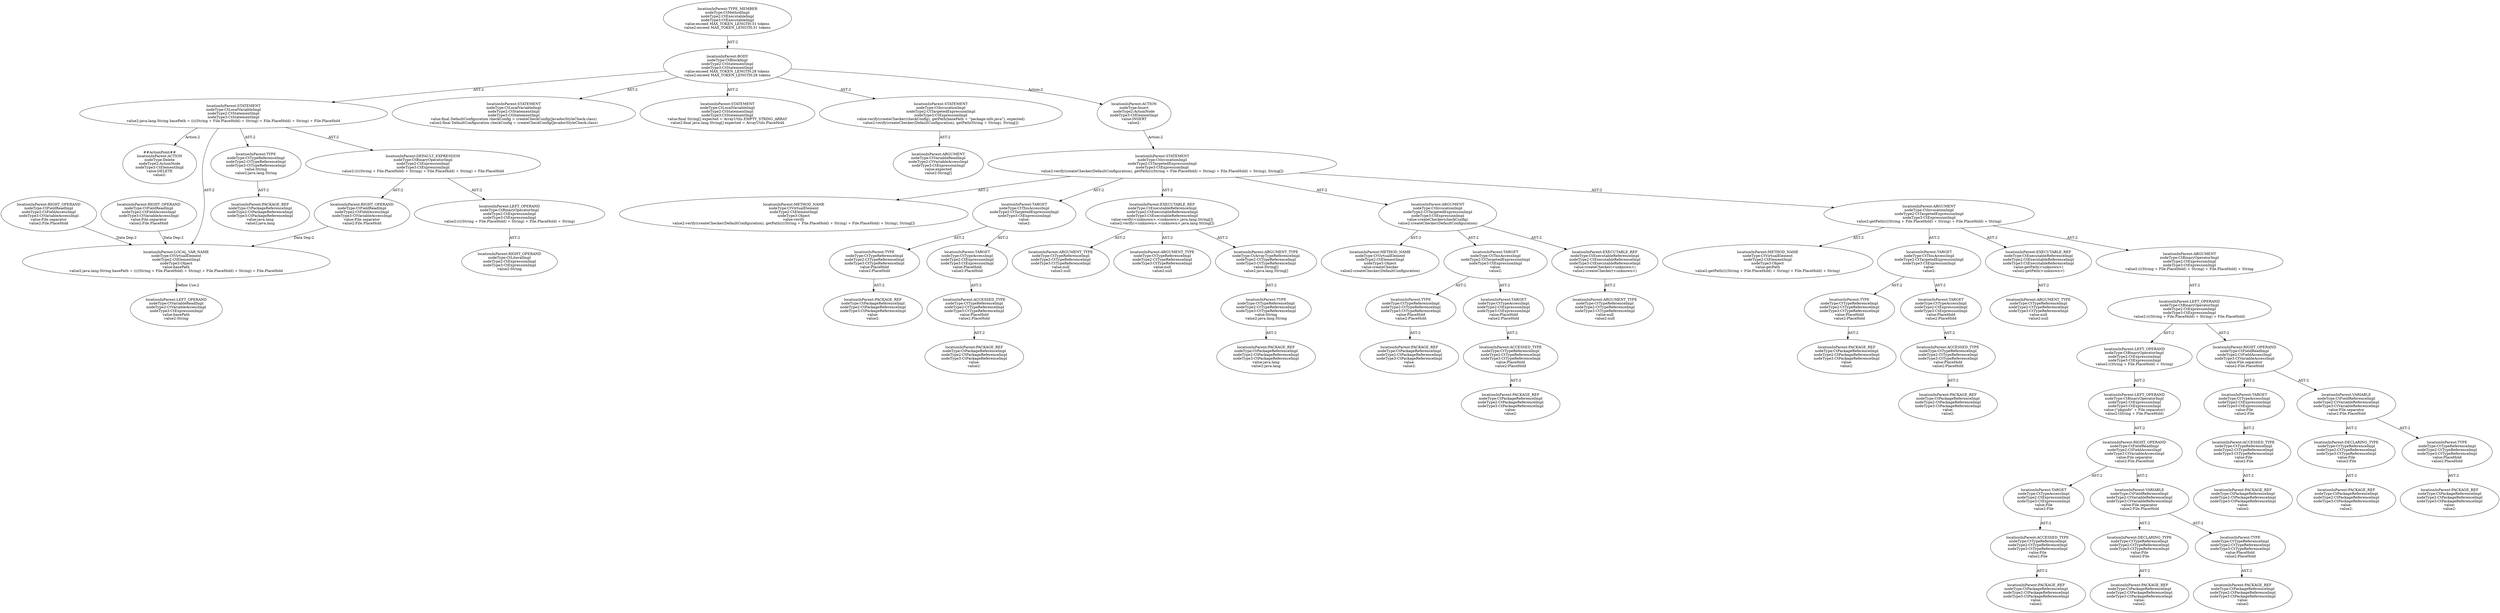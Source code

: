 digraph "Pattern" {
0 [label="##ActionPoint##
locationInParent:ACTION
nodeType:Delete
nodeType2:ActionNode
nodeType3:CtElementImpl
value:DELETE
value2:" shape=ellipse]
1 [label="locationInParent:STATEMENT
nodeType:CtLocalVariableImpl
nodeType2:CtStatementImpl
nodeType3:CtStatementImpl
value2:java.lang.String basePath = ((((String + File.PlaceHold) + String) + File.PlaceHold) + String) + File.PlaceHold" shape=ellipse]
2 [label="locationInParent:BODY
nodeType:CtBlockImpl
nodeType2:CtStatementImpl
nodeType3:CtStatementImpl
value:exceed MAX_TOKEN_LENGTH:28 tokens
value2:exceed MAX_TOKEN_LENGTH:28 tokens" shape=ellipse]
3 [label="locationInParent:TYPE_MEMBER
nodeType:CtMethodImpl
nodeType2:CtExecutableImpl
nodeType3:CtExecutableImpl
value:exceed MAX_TOKEN_LENGTH:31 tokens
value2:exceed MAX_TOKEN_LENGTH:31 tokens" shape=ellipse]
4 [label="locationInParent:STATEMENT
nodeType:CtLocalVariableImpl
nodeType2:CtStatementImpl
nodeType3:CtStatementImpl
value:final DefaultConfiguration checkConfig = createCheckConfig(JavadocStyleCheck.class)
value2:final DefaultConfiguration checkConfig = createCheckConfig(JavadocStyleCheck.class)" shape=ellipse]
5 [label="locationInParent:STATEMENT
nodeType:CtLocalVariableImpl
nodeType2:CtStatementImpl
nodeType3:CtStatementImpl
value:final String[] expected = ArrayUtils.EMPTY_STRING_ARRAY
value2:final java.lang.String[] expected = ArrayUtils.PlaceHold" shape=ellipse]
6 [label="locationInParent:STATEMENT
nodeType:CtInvocationImpl
nodeType2:CtTargetedExpressionImpl
nodeType3:CtExpressionImpl
value:verify(createChecker(checkConfig), getPath(basePath + \"package-info.java\"), expected)
value2:verify(createChecker(DefaultConfiguration), getPath(String + String), String[])" shape=ellipse]
7 [label="locationInParent:ACTION
nodeType:Insert
nodeType2:ActionNode
nodeType3:CtElementImpl
value:INSERT
value2:" shape=ellipse]
8 [label="locationInParent:STATEMENT
nodeType:CtInvocationImpl
nodeType2:CtTargetedExpressionImpl
nodeType3:CtExpressionImpl
value2:verify(createChecker(DefaultConfiguration), getPath((((String + File.PlaceHold) + String) + File.PlaceHold) + String), String[])" shape=ellipse]
9 [label="locationInParent:METHOD_NAME
nodeType:CtVirtualElement
nodeType2:CtElementImpl
nodeType3:Object
value:verify
value2:verify(createChecker(DefaultConfiguration), getPath((((String + File.PlaceHold) + String) + File.PlaceHold) + String), String[])" shape=ellipse]
10 [label="locationInParent:TARGET
nodeType:CtThisAccessImpl
nodeType2:CtTargetedExpressionImpl
nodeType3:CtExpressionImpl
value:
value2:" shape=ellipse]
11 [label="locationInParent:TYPE
nodeType:CtTypeReferenceImpl
nodeType2:CtTypeReferenceImpl
nodeType3:CtTypeReferenceImpl
value:PlaceHold
value2:PlaceHold" shape=ellipse]
12 [label="locationInParent:PACKAGE_REF
nodeType:CtPackageReferenceImpl
nodeType2:CtPackageReferenceImpl
nodeType3:CtPackageReferenceImpl
value:
value2:" shape=ellipse]
13 [label="locationInParent:TARGET
nodeType:CtTypeAccessImpl
nodeType2:CtExpressionImpl
nodeType3:CtExpressionImpl
value:PlaceHold
value2:PlaceHold" shape=ellipse]
14 [label="locationInParent:ACCESSED_TYPE
nodeType:CtTypeReferenceImpl
nodeType2:CtTypeReferenceImpl
nodeType3:CtTypeReferenceImpl
value:PlaceHold
value2:PlaceHold" shape=ellipse]
15 [label="locationInParent:PACKAGE_REF
nodeType:CtPackageReferenceImpl
nodeType2:CtPackageReferenceImpl
nodeType3:CtPackageReferenceImpl
value:
value2:" shape=ellipse]
16 [label="locationInParent:EXECUTABLE_REF
nodeType:CtExecutableReferenceImpl
nodeType2:CtExecutableReferenceImpl
nodeType3:CtExecutableReferenceImpl
value:verify(<unknown>,<unknown>,java.lang.String[])
value2:verify(<unknown>,<unknown>,java.lang.String[])" shape=ellipse]
17 [label="locationInParent:ARGUMENT_TYPE
nodeType:CtTypeReferenceImpl
nodeType2:CtTypeReferenceImpl
nodeType3:CtTypeReferenceImpl
value:null
value2:null" shape=ellipse]
18 [label="locationInParent:ARGUMENT_TYPE
nodeType:CtTypeReferenceImpl
nodeType2:CtTypeReferenceImpl
nodeType3:CtTypeReferenceImpl
value:null
value2:null" shape=ellipse]
19 [label="locationInParent:ARGUMENT_TYPE
nodeType:CtArrayTypeReferenceImpl
nodeType2:CtTypeReferenceImpl
nodeType3:CtTypeReferenceImpl
value:String[]
value2:java.lang.String[]" shape=ellipse]
20 [label="locationInParent:TYPE
nodeType:CtTypeReferenceImpl
nodeType2:CtTypeReferenceImpl
nodeType3:CtTypeReferenceImpl
value:String
value2:java.lang.String" shape=ellipse]
21 [label="locationInParent:PACKAGE_REF
nodeType:CtPackageReferenceImpl
nodeType2:CtPackageReferenceImpl
nodeType3:CtPackageReferenceImpl
value:java.lang
value2:java.lang" shape=ellipse]
22 [label="locationInParent:ARGUMENT
nodeType:CtInvocationImpl
nodeType2:CtTargetedExpressionImpl
nodeType3:CtExpressionImpl
value:createChecker(checkConfig)
value2:createChecker(DefaultConfiguration)" shape=ellipse]
23 [label="locationInParent:METHOD_NAME
nodeType:CtVirtualElement
nodeType2:CtElementImpl
nodeType3:Object
value:createChecker
value2:createChecker(DefaultConfiguration)" shape=ellipse]
24 [label="locationInParent:TARGET
nodeType:CtThisAccessImpl
nodeType2:CtTargetedExpressionImpl
nodeType3:CtExpressionImpl
value:
value2:" shape=ellipse]
25 [label="locationInParent:TYPE
nodeType:CtTypeReferenceImpl
nodeType2:CtTypeReferenceImpl
nodeType3:CtTypeReferenceImpl
value:PlaceHold
value2:PlaceHold" shape=ellipse]
26 [label="locationInParent:PACKAGE_REF
nodeType:CtPackageReferenceImpl
nodeType2:CtPackageReferenceImpl
nodeType3:CtPackageReferenceImpl
value:
value2:" shape=ellipse]
27 [label="locationInParent:TARGET
nodeType:CtTypeAccessImpl
nodeType2:CtExpressionImpl
nodeType3:CtExpressionImpl
value:PlaceHold
value2:PlaceHold" shape=ellipse]
28 [label="locationInParent:ACCESSED_TYPE
nodeType:CtTypeReferenceImpl
nodeType2:CtTypeReferenceImpl
nodeType3:CtTypeReferenceImpl
value:PlaceHold
value2:PlaceHold" shape=ellipse]
29 [label="locationInParent:PACKAGE_REF
nodeType:CtPackageReferenceImpl
nodeType2:CtPackageReferenceImpl
nodeType3:CtPackageReferenceImpl
value:
value2:" shape=ellipse]
30 [label="locationInParent:EXECUTABLE_REF
nodeType:CtExecutableReferenceImpl
nodeType2:CtExecutableReferenceImpl
nodeType3:CtExecutableReferenceImpl
value:createChecker(<unknown>)
value2:createChecker(<unknown>)" shape=ellipse]
31 [label="locationInParent:ARGUMENT_TYPE
nodeType:CtTypeReferenceImpl
nodeType2:CtTypeReferenceImpl
nodeType3:CtTypeReferenceImpl
value:null
value2:null" shape=ellipse]
32 [label="locationInParent:ARGUMENT
nodeType:CtInvocationImpl
nodeType2:CtTargetedExpressionImpl
nodeType3:CtExpressionImpl
value2:getPath((((String + File.PlaceHold) + String) + File.PlaceHold) + String)" shape=ellipse]
33 [label="locationInParent:METHOD_NAME
nodeType:CtVirtualElement
nodeType2:CtElementImpl
nodeType3:Object
value:getPath
value2:getPath((((String + File.PlaceHold) + String) + File.PlaceHold) + String)" shape=ellipse]
34 [label="locationInParent:TARGET
nodeType:CtThisAccessImpl
nodeType2:CtTargetedExpressionImpl
nodeType3:CtExpressionImpl
value:
value2:" shape=ellipse]
35 [label="locationInParent:TYPE
nodeType:CtTypeReferenceImpl
nodeType2:CtTypeReferenceImpl
nodeType3:CtTypeReferenceImpl
value:PlaceHold
value2:PlaceHold" shape=ellipse]
36 [label="locationInParent:PACKAGE_REF
nodeType:CtPackageReferenceImpl
nodeType2:CtPackageReferenceImpl
nodeType3:CtPackageReferenceImpl
value:
value2:" shape=ellipse]
37 [label="locationInParent:TARGET
nodeType:CtTypeAccessImpl
nodeType2:CtExpressionImpl
nodeType3:CtExpressionImpl
value:PlaceHold
value2:PlaceHold" shape=ellipse]
38 [label="locationInParent:ACCESSED_TYPE
nodeType:CtTypeReferenceImpl
nodeType2:CtTypeReferenceImpl
nodeType3:CtTypeReferenceImpl
value:PlaceHold
value2:PlaceHold" shape=ellipse]
39 [label="locationInParent:PACKAGE_REF
nodeType:CtPackageReferenceImpl
nodeType2:CtPackageReferenceImpl
nodeType3:CtPackageReferenceImpl
value:
value2:" shape=ellipse]
40 [label="locationInParent:EXECUTABLE_REF
nodeType:CtExecutableReferenceImpl
nodeType2:CtExecutableReferenceImpl
nodeType3:CtExecutableReferenceImpl
value:getPath(<unknown>)
value2:getPath(<unknown>)" shape=ellipse]
41 [label="locationInParent:ARGUMENT_TYPE
nodeType:CtTypeReferenceImpl
nodeType2:CtTypeReferenceImpl
nodeType3:CtTypeReferenceImpl
value:null
value2:null" shape=ellipse]
42 [label="locationInParent:ARGUMENT
nodeType:CtBinaryOperatorImpl
nodeType2:CtExpressionImpl
nodeType3:CtExpressionImpl
value2:(((String + File.PlaceHold) + String) + File.PlaceHold) + String" shape=ellipse]
43 [label="locationInParent:LEFT_OPERAND
nodeType:CtBinaryOperatorImpl
nodeType2:CtExpressionImpl
nodeType3:CtExpressionImpl
value2:(((String + File.PlaceHold) + String) + File.PlaceHold)" shape=ellipse]
44 [label="locationInParent:LEFT_OPERAND
nodeType:CtBinaryOperatorImpl
nodeType2:CtExpressionImpl
nodeType3:CtExpressionImpl
value2:((String + File.PlaceHold) + String)" shape=ellipse]
45 [label="locationInParent:LEFT_OPERAND
nodeType:CtBinaryOperatorImpl
nodeType2:CtExpressionImpl
nodeType3:CtExpressionImpl
value:(\"pkginfo\" + File.separator)
value2:(String + File.PlaceHold)" shape=ellipse]
46 [label="locationInParent:RIGHT_OPERAND
nodeType:CtFieldReadImpl
nodeType2:CtFieldAccessImpl
nodeType3:CtVariableAccessImpl
value:File.separator
value2:File.PlaceHold" shape=ellipse]
47 [label="locationInParent:TARGET
nodeType:CtTypeAccessImpl
nodeType2:CtExpressionImpl
nodeType3:CtExpressionImpl
value:File
value2:File" shape=ellipse]
48 [label="locationInParent:ACCESSED_TYPE
nodeType:CtTypeReferenceImpl
nodeType2:CtTypeReferenceImpl
nodeType3:CtTypeReferenceImpl
value:File
value2:File" shape=ellipse]
49 [label="locationInParent:PACKAGE_REF
nodeType:CtPackageReferenceImpl
nodeType2:CtPackageReferenceImpl
nodeType3:CtPackageReferenceImpl
value:
value2:" shape=ellipse]
50 [label="locationInParent:VARIABLE
nodeType:CtFieldReferenceImpl
nodeType2:CtVariableReferenceImpl
nodeType3:CtVariableReferenceImpl
value:File.separator
value2:File.PlaceHold" shape=ellipse]
51 [label="locationInParent:DECLARING_TYPE
nodeType:CtTypeReferenceImpl
nodeType2:CtTypeReferenceImpl
nodeType3:CtTypeReferenceImpl
value:File
value2:File" shape=ellipse]
52 [label="locationInParent:PACKAGE_REF
nodeType:CtPackageReferenceImpl
nodeType2:CtPackageReferenceImpl
nodeType3:CtPackageReferenceImpl
value:
value2:" shape=ellipse]
53 [label="locationInParent:TYPE
nodeType:CtTypeReferenceImpl
nodeType2:CtTypeReferenceImpl
nodeType3:CtTypeReferenceImpl
value:PlaceHold
value2:PlaceHold" shape=ellipse]
54 [label="locationInParent:PACKAGE_REF
nodeType:CtPackageReferenceImpl
nodeType2:CtPackageReferenceImpl
nodeType3:CtPackageReferenceImpl
value:
value2:" shape=ellipse]
55 [label="locationInParent:RIGHT_OPERAND
nodeType:CtFieldReadImpl
nodeType2:CtFieldAccessImpl
nodeType3:CtVariableAccessImpl
value:File.separator
value2:File.PlaceHold" shape=ellipse]
56 [label="locationInParent:TARGET
nodeType:CtTypeAccessImpl
nodeType2:CtExpressionImpl
nodeType3:CtExpressionImpl
value:File
value2:File" shape=ellipse]
57 [label="locationInParent:ACCESSED_TYPE
nodeType:CtTypeReferenceImpl
nodeType2:CtTypeReferenceImpl
nodeType3:CtTypeReferenceImpl
value:File
value2:File" shape=ellipse]
58 [label="locationInParent:PACKAGE_REF
nodeType:CtPackageReferenceImpl
nodeType2:CtPackageReferenceImpl
nodeType3:CtPackageReferenceImpl
value:
value2:" shape=ellipse]
59 [label="locationInParent:VARIABLE
nodeType:CtFieldReferenceImpl
nodeType2:CtVariableReferenceImpl
nodeType3:CtVariableReferenceImpl
value:File.separator
value2:File.PlaceHold" shape=ellipse]
60 [label="locationInParent:DECLARING_TYPE
nodeType:CtTypeReferenceImpl
nodeType2:CtTypeReferenceImpl
nodeType3:CtTypeReferenceImpl
value:File
value2:File" shape=ellipse]
61 [label="locationInParent:PACKAGE_REF
nodeType:CtPackageReferenceImpl
nodeType2:CtPackageReferenceImpl
nodeType3:CtPackageReferenceImpl
value:
value2:" shape=ellipse]
62 [label="locationInParent:TYPE
nodeType:CtTypeReferenceImpl
nodeType2:CtTypeReferenceImpl
nodeType3:CtTypeReferenceImpl
value:PlaceHold
value2:PlaceHold" shape=ellipse]
63 [label="locationInParent:PACKAGE_REF
nodeType:CtPackageReferenceImpl
nodeType2:CtPackageReferenceImpl
nodeType3:CtPackageReferenceImpl
value:
value2:" shape=ellipse]
64 [label="locationInParent:RIGHT_OPERAND
nodeType:CtLiteralImpl
nodeType2:CtExpressionImpl
nodeType3:CtExpressionImpl
value2:String" shape=ellipse]
65 [label="locationInParent:ARGUMENT
nodeType:CtVariableReadImpl
nodeType2:CtVariableAccessImpl
nodeType3:CtExpressionImpl
value:expected
value2:String[]" shape=ellipse]
66 [label="locationInParent:LOCAL_VAR_NAME
nodeType:CtVirtualElement
nodeType2:CtElementImpl
nodeType3:Object
value:basePath
value2:java.lang.String basePath = ((((String + File.PlaceHold) + String) + File.PlaceHold) + String) + File.PlaceHold" shape=ellipse]
67 [label="locationInParent:RIGHT_OPERAND
nodeType:CtFieldReadImpl
nodeType2:CtFieldAccessImpl
nodeType3:CtVariableAccessImpl
value:File.separator
value2:File.PlaceHold" shape=ellipse]
68 [label="locationInParent:RIGHT_OPERAND
nodeType:CtFieldReadImpl
nodeType2:CtFieldAccessImpl
nodeType3:CtVariableAccessImpl
value:File.separator
value2:File.PlaceHold" shape=ellipse]
69 [label="locationInParent:RIGHT_OPERAND
nodeType:CtFieldReadImpl
nodeType2:CtFieldAccessImpl
nodeType3:CtVariableAccessImpl
value:File.separator
value2:File.PlaceHold" shape=ellipse]
70 [label="locationInParent:LEFT_OPERAND
nodeType:CtVariableReadImpl
nodeType2:CtVariableAccessImpl
nodeType3:CtExpressionImpl
value:basePath
value2:String" shape=ellipse]
71 [label="locationInParent:TYPE
nodeType:CtTypeReferenceImpl
nodeType2:CtTypeReferenceImpl
nodeType3:CtTypeReferenceImpl
value:String
value2:java.lang.String" shape=ellipse]
72 [label="locationInParent:PACKAGE_REF
nodeType:CtPackageReferenceImpl
nodeType2:CtPackageReferenceImpl
nodeType3:CtPackageReferenceImpl
value:java.lang
value2:java.lang" shape=ellipse]
73 [label="locationInParent:DEFAULT_EXPRESSION
nodeType:CtBinaryOperatorImpl
nodeType2:CtExpressionImpl
nodeType3:CtExpressionImpl
value2:((((String + File.PlaceHold) + String) + File.PlaceHold) + String) + File.PlaceHold" shape=ellipse]
74 [label="locationInParent:LEFT_OPERAND
nodeType:CtBinaryOperatorImpl
nodeType2:CtExpressionImpl
nodeType3:CtExpressionImpl
value2:((((String + File.PlaceHold) + String) + File.PlaceHold) + String)" shape=ellipse]
1 -> 0 [label="Action:2"];
1 -> 66 [label="AST:2"];
1 -> 71 [label="AST:2"];
1 -> 73 [label="AST:2"];
2 -> 1 [label="AST:2"];
2 -> 4 [label="AST:2"];
2 -> 5 [label="AST:2"];
2 -> 6 [label="AST:2"];
2 -> 7 [label="Action:2"];
3 -> 2 [label="AST:2"];
6 -> 65 [label="AST:2"];
7 -> 8 [label="Action:2"];
8 -> 9 [label="AST:2"];
8 -> 10 [label="AST:2"];
8 -> 16 [label="AST:2"];
8 -> 22 [label="AST:2"];
8 -> 32 [label="AST:2"];
10 -> 11 [label="AST:2"];
10 -> 13 [label="AST:2"];
11 -> 12 [label="AST:2"];
13 -> 14 [label="AST:2"];
14 -> 15 [label="AST:2"];
16 -> 17 [label="AST:2"];
16 -> 18 [label="AST:2"];
16 -> 19 [label="AST:2"];
19 -> 20 [label="AST:2"];
20 -> 21 [label="AST:2"];
22 -> 23 [label="AST:2"];
22 -> 24 [label="AST:2"];
22 -> 30 [label="AST:2"];
24 -> 25 [label="AST:2"];
24 -> 27 [label="AST:2"];
25 -> 26 [label="AST:2"];
27 -> 28 [label="AST:2"];
28 -> 29 [label="AST:2"];
30 -> 31 [label="AST:2"];
32 -> 33 [label="AST:2"];
32 -> 34 [label="AST:2"];
32 -> 40 [label="AST:2"];
32 -> 42 [label="AST:2"];
34 -> 35 [label="AST:2"];
34 -> 37 [label="AST:2"];
35 -> 36 [label="AST:2"];
37 -> 38 [label="AST:2"];
38 -> 39 [label="AST:2"];
40 -> 41 [label="AST:2"];
42 -> 43 [label="AST:2"];
43 -> 44 [label="AST:2"];
43 -> 55 [label="AST:2"];
44 -> 45 [label="AST:2"];
45 -> 46 [label="AST:2"];
46 -> 47 [label="AST:2"];
46 -> 50 [label="AST:2"];
47 -> 48 [label="AST:2"];
48 -> 49 [label="AST:2"];
50 -> 51 [label="AST:2"];
50 -> 53 [label="AST:2"];
51 -> 52 [label="AST:2"];
53 -> 54 [label="AST:2"];
55 -> 56 [label="AST:2"];
55 -> 59 [label="AST:2"];
56 -> 57 [label="AST:2"];
57 -> 58 [label="AST:2"];
59 -> 60 [label="AST:2"];
59 -> 62 [label="AST:2"];
60 -> 61 [label="AST:2"];
62 -> 63 [label="AST:2"];
66 -> 70 [label="Define Use:2"];
67 -> 66 [label="Data Dep:2"];
68 -> 66 [label="Data Dep:2"];
69 -> 66 [label="Data Dep:2"];
71 -> 72 [label="AST:2"];
73 -> 69 [label="AST:2"];
73 -> 74 [label="AST:2"];
74 -> 64 [label="AST:2"];
}